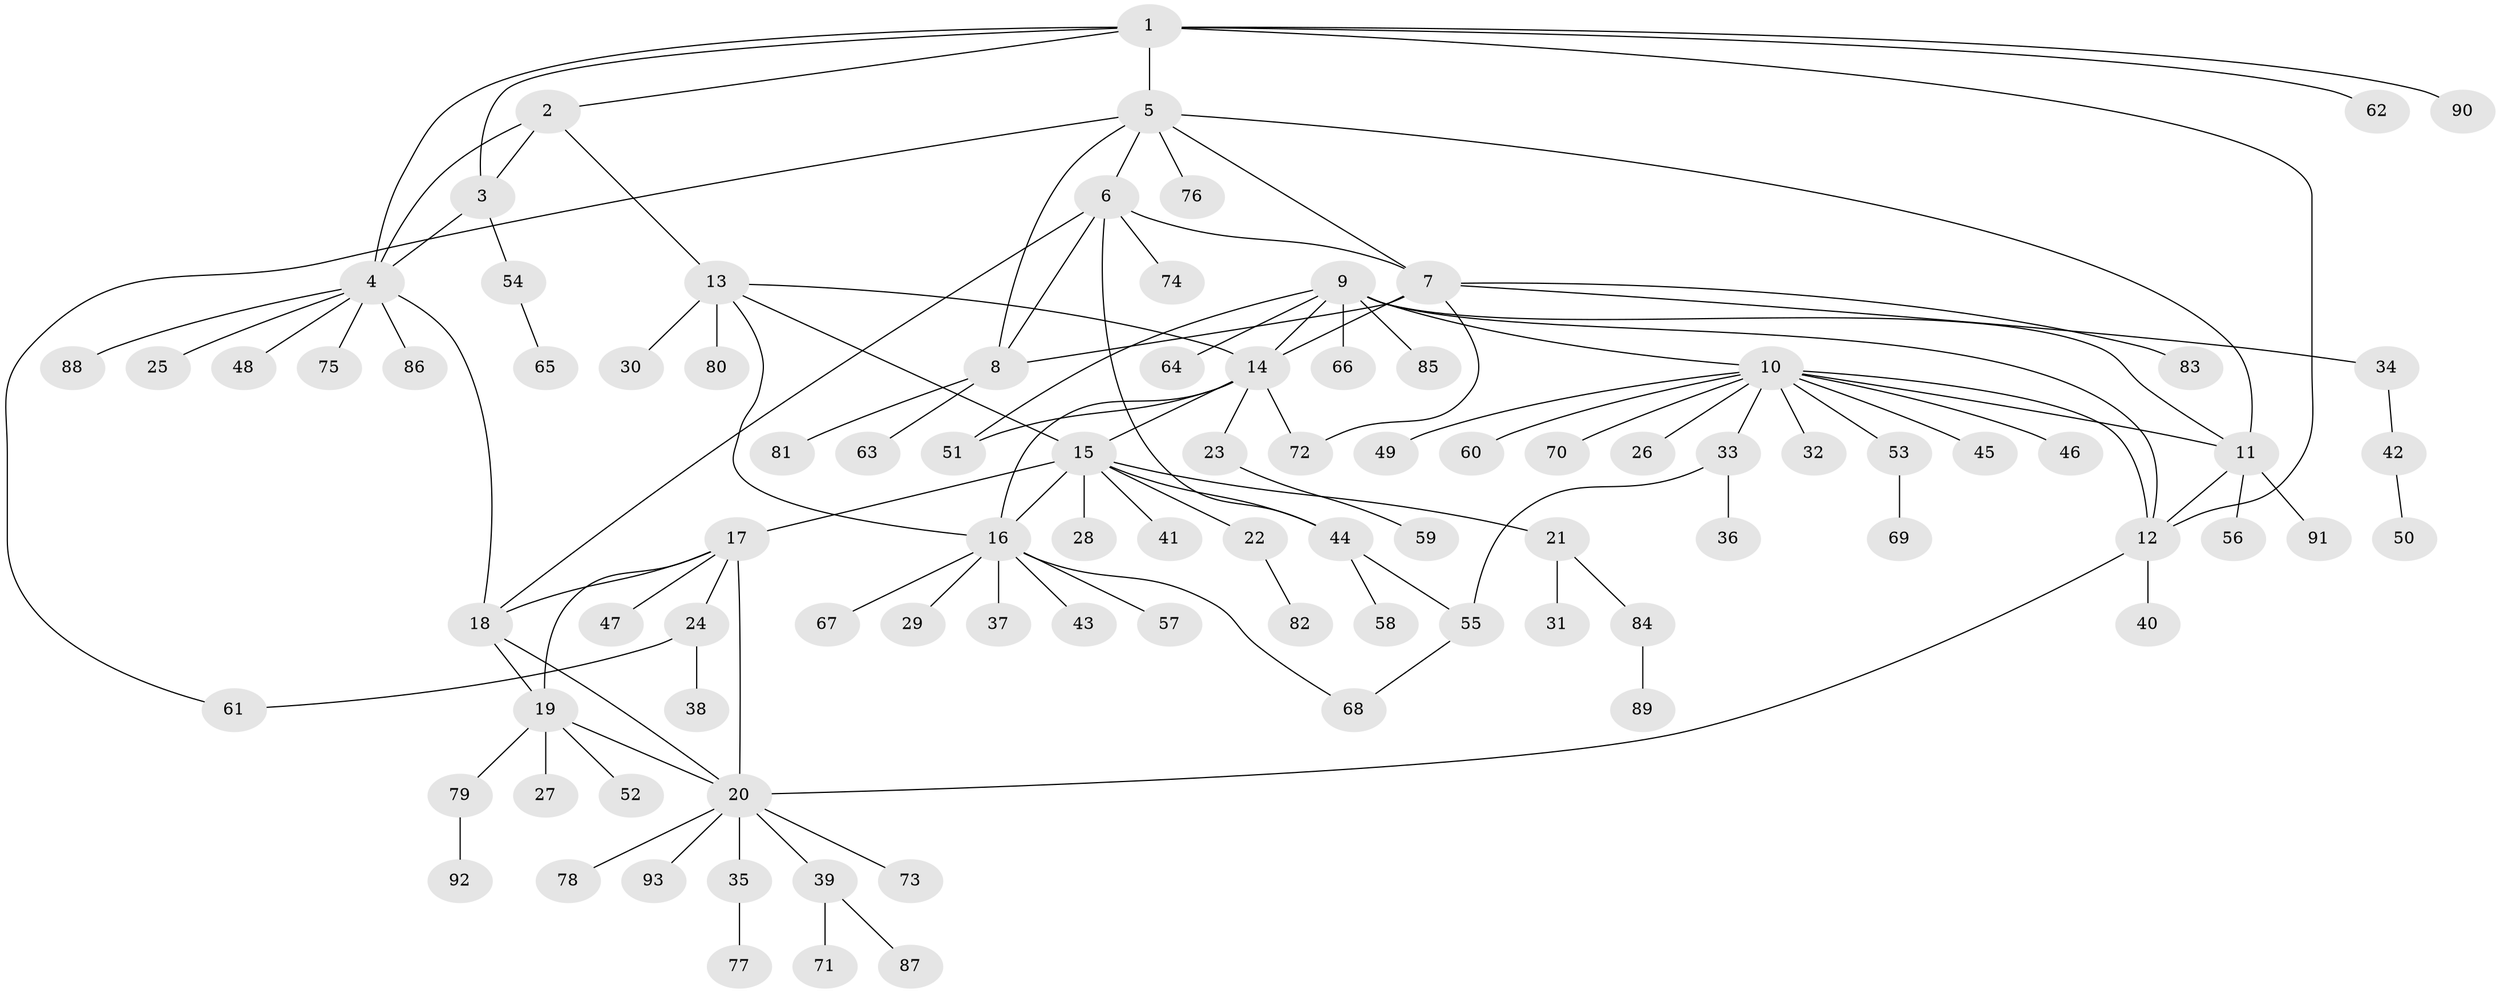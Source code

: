 // coarse degree distribution, {12: 0.028169014084507043, 4: 0.04225352112676056, 8: 0.056338028169014086, 5: 0.07042253521126761, 7: 0.028169014084507043, 10: 0.028169014084507043, 3: 0.028169014084507043, 1: 0.6338028169014085, 2: 0.08450704225352113}
// Generated by graph-tools (version 1.1) at 2025/24/03/03/25 07:24:18]
// undirected, 93 vertices, 119 edges
graph export_dot {
graph [start="1"]
  node [color=gray90,style=filled];
  1;
  2;
  3;
  4;
  5;
  6;
  7;
  8;
  9;
  10;
  11;
  12;
  13;
  14;
  15;
  16;
  17;
  18;
  19;
  20;
  21;
  22;
  23;
  24;
  25;
  26;
  27;
  28;
  29;
  30;
  31;
  32;
  33;
  34;
  35;
  36;
  37;
  38;
  39;
  40;
  41;
  42;
  43;
  44;
  45;
  46;
  47;
  48;
  49;
  50;
  51;
  52;
  53;
  54;
  55;
  56;
  57;
  58;
  59;
  60;
  61;
  62;
  63;
  64;
  65;
  66;
  67;
  68;
  69;
  70;
  71;
  72;
  73;
  74;
  75;
  76;
  77;
  78;
  79;
  80;
  81;
  82;
  83;
  84;
  85;
  86;
  87;
  88;
  89;
  90;
  91;
  92;
  93;
  1 -- 2;
  1 -- 3;
  1 -- 4;
  1 -- 5;
  1 -- 12;
  1 -- 62;
  1 -- 90;
  2 -- 3;
  2 -- 4;
  2 -- 13;
  3 -- 4;
  3 -- 54;
  4 -- 18;
  4 -- 25;
  4 -- 48;
  4 -- 75;
  4 -- 86;
  4 -- 88;
  5 -- 6;
  5 -- 7;
  5 -- 8;
  5 -- 11;
  5 -- 61;
  5 -- 76;
  6 -- 7;
  6 -- 8;
  6 -- 18;
  6 -- 44;
  6 -- 74;
  7 -- 8;
  7 -- 14;
  7 -- 34;
  7 -- 72;
  7 -- 83;
  8 -- 63;
  8 -- 81;
  9 -- 10;
  9 -- 11;
  9 -- 12;
  9 -- 14;
  9 -- 51;
  9 -- 64;
  9 -- 66;
  9 -- 85;
  10 -- 11;
  10 -- 12;
  10 -- 26;
  10 -- 32;
  10 -- 33;
  10 -- 45;
  10 -- 46;
  10 -- 49;
  10 -- 53;
  10 -- 60;
  10 -- 70;
  11 -- 12;
  11 -- 56;
  11 -- 91;
  12 -- 20;
  12 -- 40;
  13 -- 14;
  13 -- 15;
  13 -- 16;
  13 -- 30;
  13 -- 80;
  14 -- 15;
  14 -- 16;
  14 -- 23;
  14 -- 51;
  14 -- 72;
  15 -- 16;
  15 -- 17;
  15 -- 21;
  15 -- 22;
  15 -- 28;
  15 -- 41;
  15 -- 44;
  16 -- 29;
  16 -- 37;
  16 -- 43;
  16 -- 57;
  16 -- 67;
  16 -- 68;
  17 -- 18;
  17 -- 19;
  17 -- 20;
  17 -- 24;
  17 -- 47;
  18 -- 19;
  18 -- 20;
  19 -- 20;
  19 -- 27;
  19 -- 52;
  19 -- 79;
  20 -- 35;
  20 -- 39;
  20 -- 73;
  20 -- 78;
  20 -- 93;
  21 -- 31;
  21 -- 84;
  22 -- 82;
  23 -- 59;
  24 -- 38;
  24 -- 61;
  33 -- 36;
  33 -- 55;
  34 -- 42;
  35 -- 77;
  39 -- 71;
  39 -- 87;
  42 -- 50;
  44 -- 55;
  44 -- 58;
  53 -- 69;
  54 -- 65;
  55 -- 68;
  79 -- 92;
  84 -- 89;
}
